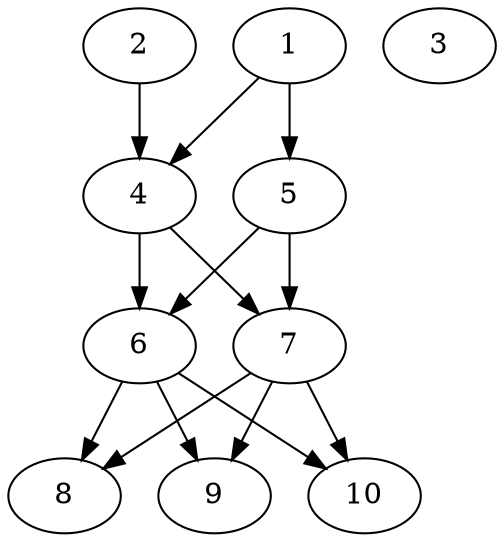 // DAG automatically generated by daggen at Thu Oct  3 13:58:05 2019
// ./daggen --dot -n 10 --ccr 0.3 --fat 0.5 --regular 0.9 --density 0.9 --mindata 5242880 --maxdata 52428800 
digraph G {
  1 [size="51520853", alpha="0.17", expect_size="15456256"] 
  1 -> 4 [size ="15456256"]
  1 -> 5 [size ="15456256"]
  2 [size="36246187", alpha="0.09", expect_size="10873856"] 
  2 -> 4 [size ="10873856"]
  3 [size="100686507", alpha="0.08", expect_size="30205952"] 
  4 [size="147367253", alpha="0.08", expect_size="44210176"] 
  4 -> 6 [size ="44210176"]
  4 -> 7 [size ="44210176"]
  5 [size="99741013", alpha="0.03", expect_size="29922304"] 
  5 -> 6 [size ="29922304"]
  5 -> 7 [size ="29922304"]
  6 [size="148674560", alpha="0.13", expect_size="44602368"] 
  6 -> 8 [size ="44602368"]
  6 -> 9 [size ="44602368"]
  6 -> 10 [size ="44602368"]
  7 [size="167741440", alpha="0.10", expect_size="50322432"] 
  7 -> 8 [size ="50322432"]
  7 -> 9 [size ="50322432"]
  7 -> 10 [size ="50322432"]
  8 [size="60002987", alpha="0.13", expect_size="18000896"] 
  9 [size="48861867", alpha="0.09", expect_size="14658560"] 
  10 [size="141626027", alpha="0.17", expect_size="42487808"] 
}
